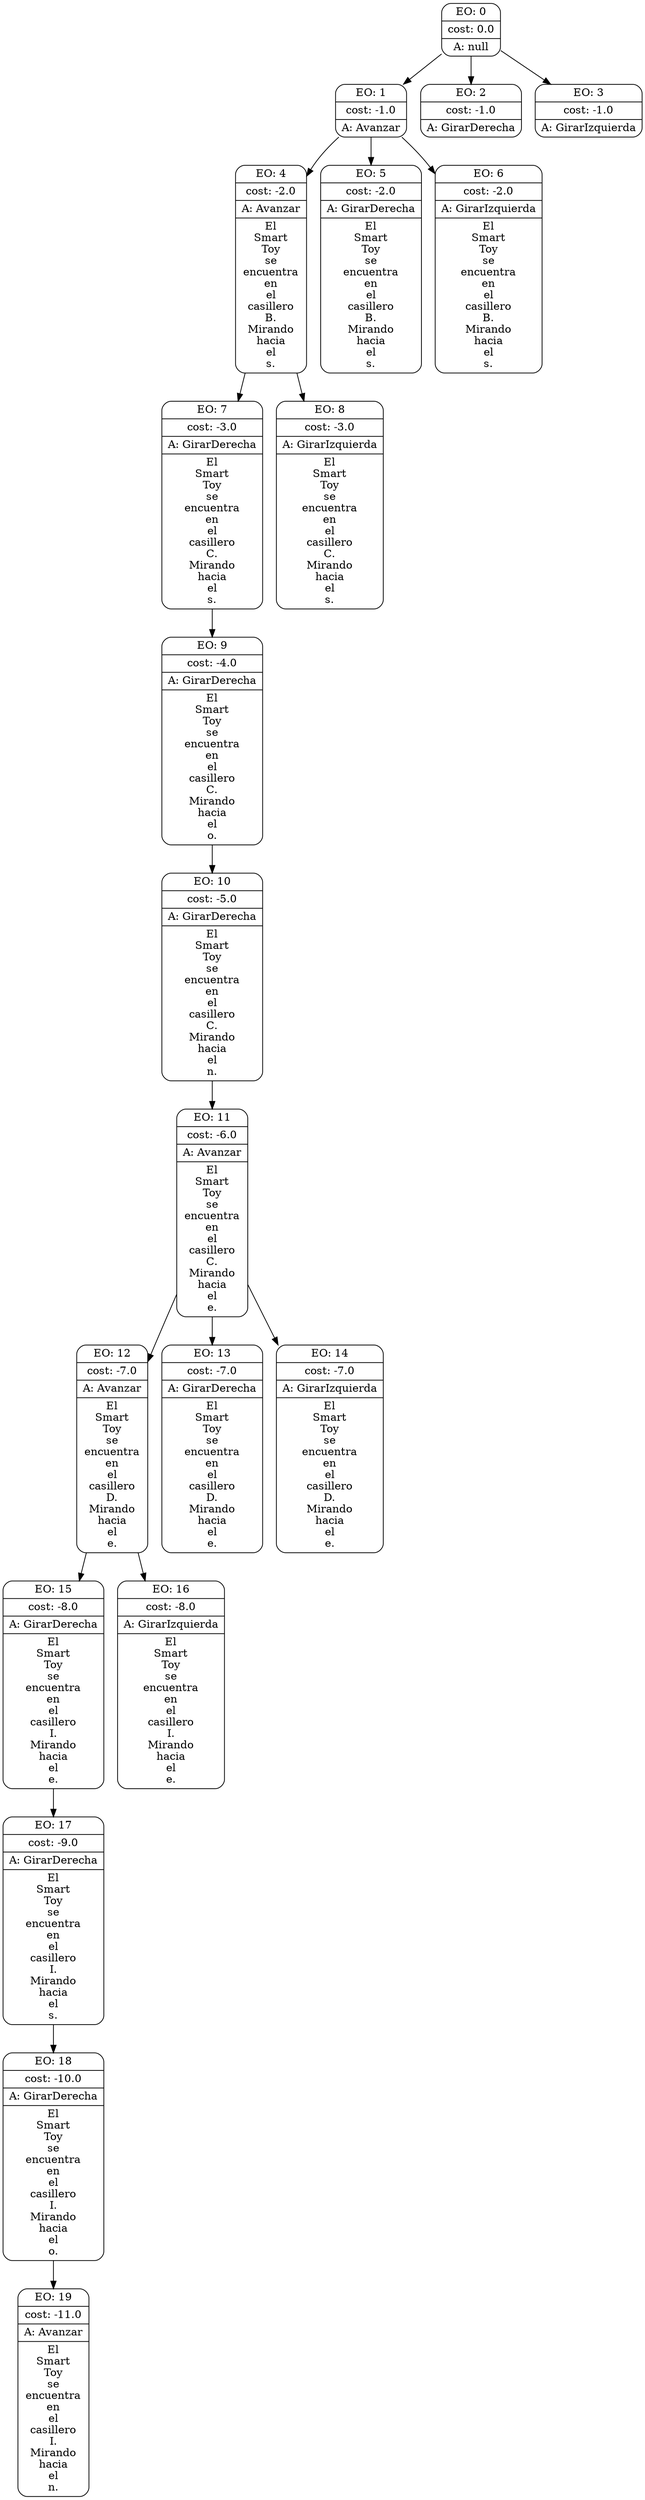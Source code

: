 digraph g {
node [shape = Mrecord];
nodo0[label="{EO: 0|cost: 0.0|A: null}"]
nodo1[label="{EO: 1|cost: -1.0|A: Avanzar}"]
nodo4[label="{EO: 4|cost: -2.0|A: Avanzar|El\nSmart\nToy\nse\nencuentra\nen\nel\ncasillero\nB.\nMirando\nhacia\nel\ns.
}"]
nodo7[label="{EO: 7|cost: -3.0|A: GirarDerecha|El\nSmart\nToy\nse\nencuentra\nen\nel\ncasillero\nC.\nMirando\nhacia\nel\ns.
}"]
nodo9[label="{EO: 9|cost: -4.0|A: GirarDerecha|El\nSmart\nToy\nse\nencuentra\nen\nel\ncasillero\nC.\nMirando\nhacia\nel\no.
}"]
nodo10[label="{EO: 10|cost: -5.0|A: GirarDerecha|El\nSmart\nToy\nse\nencuentra\nen\nel\ncasillero\nC.\nMirando\nhacia\nel\nn.
}"]
nodo11[label="{EO: 11|cost: -6.0|A: Avanzar|El\nSmart\nToy\nse\nencuentra\nen\nel\ncasillero\nC.\nMirando\nhacia\nel\ne.
}"]
nodo12[label="{EO: 12|cost: -7.0|A: Avanzar|El\nSmart\nToy\nse\nencuentra\nen\nel\ncasillero\nD.\nMirando\nhacia\nel\ne.
}"]
nodo15[label="{EO: 15|cost: -8.0|A: GirarDerecha|El\nSmart\nToy\nse\nencuentra\nen\nel\ncasillero\nI.\nMirando\nhacia\nel\ne.
}"]
nodo17[label="{EO: 17|cost: -9.0|A: GirarDerecha|El\nSmart\nToy\nse\nencuentra\nen\nel\ncasillero\nI.\nMirando\nhacia\nel\ns.
}"]
nodo18[label="{EO: 18|cost: -10.0|A: GirarDerecha|El\nSmart\nToy\nse\nencuentra\nen\nel\ncasillero\nI.\nMirando\nhacia\nel\no.
}"]
nodo19[label="{EO: 19|cost: -11.0|A: Avanzar|El\nSmart\nToy\nse\nencuentra\nen\nel\ncasillero\nI.\nMirando\nhacia\nel\nn.
}"]

nodo18 -> nodo19;

nodo17 -> nodo18;

nodo15 -> nodo17;

nodo12 -> nodo15;
nodo16[label="{EO: 16|cost: -8.0|A: GirarIzquierda|El\nSmart\nToy\nse\nencuentra\nen\nel\ncasillero\nI.\nMirando\nhacia\nel\ne.
}"]

nodo12 -> nodo16;

nodo11 -> nodo12;
nodo13[label="{EO: 13|cost: -7.0|A: GirarDerecha|El\nSmart\nToy\nse\nencuentra\nen\nel\ncasillero\nD.\nMirando\nhacia\nel\ne.
}"]

nodo11 -> nodo13;
nodo14[label="{EO: 14|cost: -7.0|A: GirarIzquierda|El\nSmart\nToy\nse\nencuentra\nen\nel\ncasillero\nD.\nMirando\nhacia\nel\ne.
}"]

nodo11 -> nodo14;

nodo10 -> nodo11;

nodo9 -> nodo10;

nodo7 -> nodo9;

nodo4 -> nodo7;
nodo8[label="{EO: 8|cost: -3.0|A: GirarIzquierda|El\nSmart\nToy\nse\nencuentra\nen\nel\ncasillero\nC.\nMirando\nhacia\nel\ns.
}"]

nodo4 -> nodo8;

nodo1 -> nodo4;
nodo5[label="{EO: 5|cost: -2.0|A: GirarDerecha|El\nSmart\nToy\nse\nencuentra\nen\nel\ncasillero\nB.\nMirando\nhacia\nel\ns.
}"]

nodo1 -> nodo5;
nodo6[label="{EO: 6|cost: -2.0|A: GirarIzquierda|El\nSmart\nToy\nse\nencuentra\nen\nel\ncasillero\nB.\nMirando\nhacia\nel\ns.
}"]

nodo1 -> nodo6;

nodo0 -> nodo1;
nodo2[label="{EO: 2|cost: -1.0|A: GirarDerecha}"]

nodo0 -> nodo2;
nodo3[label="{EO: 3|cost: -1.0|A: GirarIzquierda}"]

nodo0 -> nodo3;


}